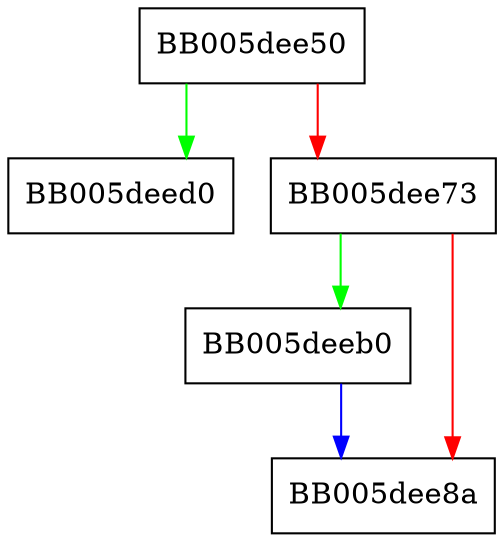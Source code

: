 digraph EVP_PKEY_CTX_hex2ctrl {
  node [shape="box"];
  graph [splines=ortho];
  BB005dee50 -> BB005deed0 [color="green"];
  BB005dee50 -> BB005dee73 [color="red"];
  BB005dee73 -> BB005deeb0 [color="green"];
  BB005dee73 -> BB005dee8a [color="red"];
  BB005deeb0 -> BB005dee8a [color="blue"];
}